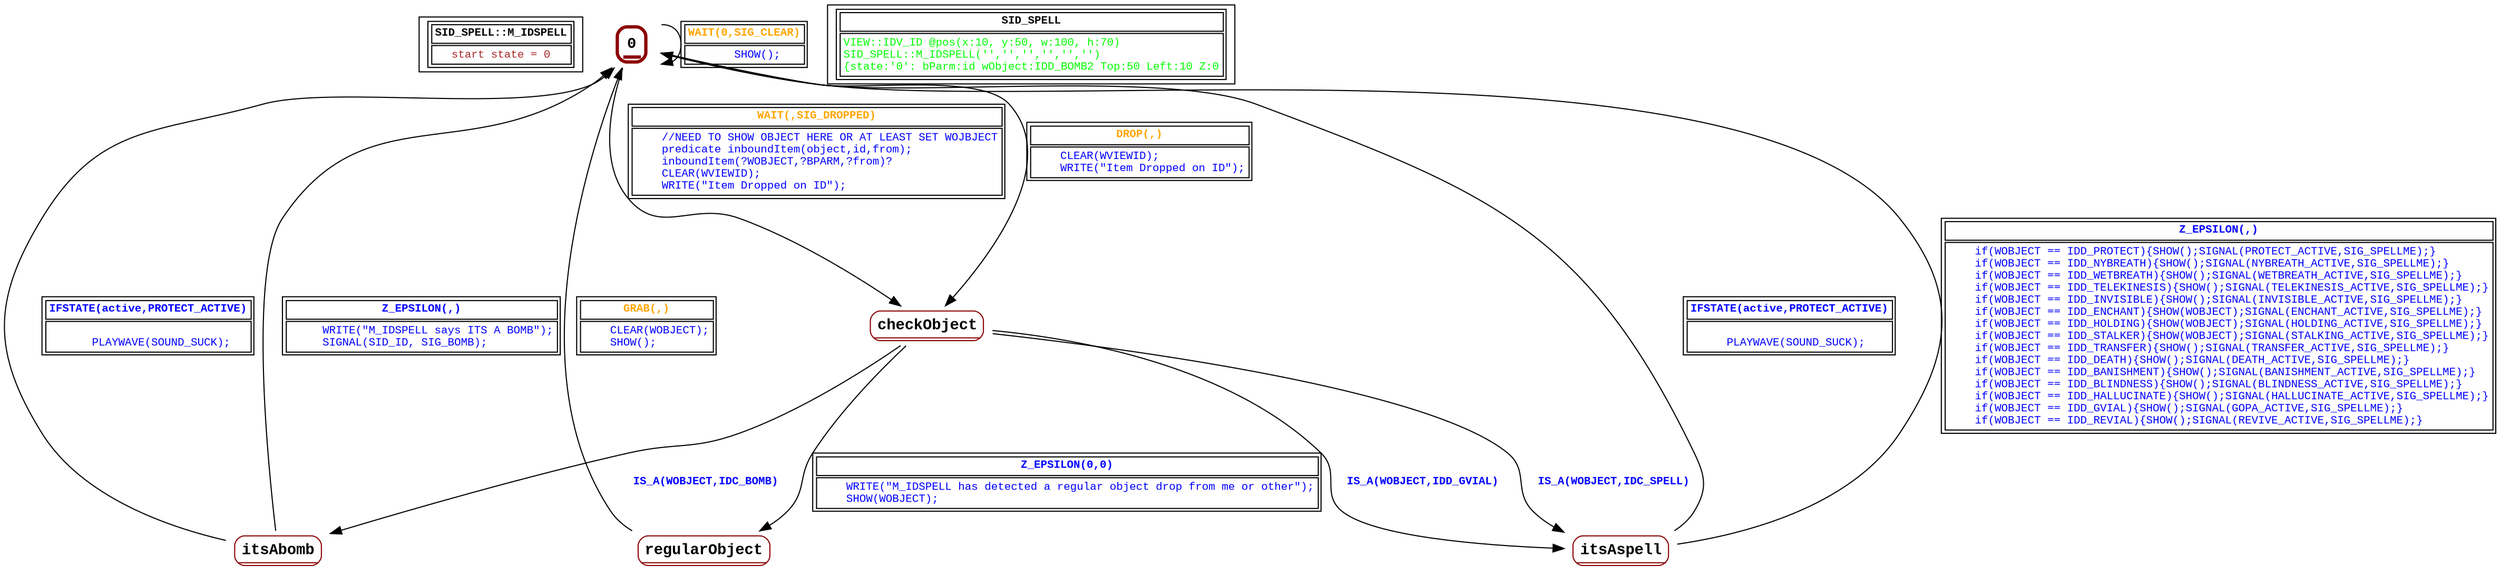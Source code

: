 digraph Automaton {
 fontname="Courier New"
	node [shape=oval, fontname="Courier New"];
	filename[shape = record, fontsize=10, label=< <table border="1"><tr><td><b>SID_SPELL::M_IDSPELL<br align="left"/></b></td></tr>
<tr><td><font point-size="10" color ="brown">start state = 0<br align="left"/></font></td></tr></table>>
];
	0[shape = none, fontsize=14, label=< <table border="3" color="darkred" style="rounded"><tr><td sides="b"><b>0<br align="left"/></b></td></tr>
</table>>];
"0" -> "checkObject" [fontcolor=orange,fontsize=10,fontname="Courier New", label=< <table border="1"><tr><td><b>DROP(,)<br align="left"/></b></td></tr>
<tr><td><font point-size="10" color ="blue">    CLEAR(WVIEWID);<br align="left"/>    WRITE(&quot;Item Dropped on ID&quot;);<br align="left"/></font></td></tr></table>>
];
"0" -> "checkObject" [fontcolor=orange,fontsize=10,fontname="Courier New", label=< <table border="1"><tr><td><b>WAIT(,SIG_DROPPED)<br align="left"/></b></td></tr>
<tr><td><font point-size="10" color ="blue">    //NEED TO SHOW OBJECT HERE OR AT LEAST SET WOJBJECT<br align="left"/>    predicate inboundItem(object,id,from);<br align="left"/>    inboundItem(?WOBJECT,?BPARM,?from)?<br align="left"/>    CLEAR(WVIEWID);<br align="left"/>    WRITE(&quot;Item Dropped on ID&quot;);<br align="left"/></font></td></tr></table>>
];
"0" -> "0" [fontcolor=orange,fontsize=10,fontname="Courier New", label=< <table border="1"><tr><td><b>WAIT(0,SIG_CLEAR)<br align="left"/></b></td></tr>
<tr><td><font point-size="10" color ="blue">    SHOW();<br align="left"/></font></td></tr></table>>
];
	checkObject[shape = none, fontsize=14, label=< <table border="1" color="darkred" style="rounded"><tr><td sides="b"><b>checkObject<br align="left"/></b></td></tr>
</table>>];
"checkObject" -> "itsAbomb" [fontcolor=blue,fontsize=10,fontname="Courier New", label=< <table border="0"><tr><td><b>IS_A(WOBJECT,IDC_BOMB)<br align="left"/></b></td></tr>
</table>>
];
"checkObject" -> "itsAspell" [fontcolor=blue,fontsize=10,fontname="Courier New", label=< <table border="0"><tr><td><b>IS_A(WOBJECT,IDC_SPELL)<br align="left"/></b></td></tr>
</table>>
];
"checkObject" -> "itsAspell" [fontcolor=blue,fontsize=10,fontname="Courier New", label=< <table border="0"><tr><td><b>IS_A(WOBJECT,IDD_GVIAL)<br align="left"/></b></td></tr>
</table>>
];
"checkObject" -> "regularObject" [fontcolor=blue,fontsize=10,fontname="Courier New", label=< <table border="1"><tr><td><b>Z_EPSILON(0,0)<br align="left"/></b></td></tr>
<tr><td><font point-size="10" color ="blue">    WRITE(&quot;M_IDSPELL has detected a regular object drop from me or other&quot;);<br align="left"/>    SHOW(WOBJECT);<br align="left"/></font></td></tr></table>>
];
	itsAbomb[shape = none, fontsize=14, label=< <table border="1" color="darkred" style="rounded"><tr><td sides="b"><b>itsAbomb<br align="left"/></b></td></tr>
</table>>];
"itsAbomb" -> "0" [fontcolor=blue,fontsize=10,fontname="Courier New", label=< <table border="1"><tr><td><b>IFSTATE(active,PROTECT_ACTIVE)<br align="left"/></b></td></tr>
<tr><td><font point-size="10" color ="blue"> <br align="left"/>    PLAYWAVE(SOUND_SUCK);<br align="left"/></font></td></tr></table>>
];
"itsAbomb" -> "0" [fontcolor=blue,fontsize=10,fontname="Courier New", label=< <table border="1"><tr><td><b>Z_EPSILON(,)<br align="left"/></b></td></tr>
<tr><td><font point-size="10" color ="blue">     WRITE(&quot;M_IDSPELL says ITS A BOMB&quot;);<br align="left"/>     SIGNAL(SID_ID, SIG_BOMB);<br align="left"/></font></td></tr></table>>
];
	itsAspell[shape = none, fontsize=14, label=< <table border="1" color="darkred" style="rounded"><tr><td sides="b"><b>itsAspell<br align="left"/></b></td></tr>
</table>>];
"itsAspell" -> "0" [fontcolor=blue,fontsize=10,fontname="Courier New", label=< <table border="1"><tr><td><b>IFSTATE(active,PROTECT_ACTIVE)<br align="left"/></b></td></tr>
<tr><td><font point-size="10" color ="blue"> <br align="left"/>  PLAYWAVE(SOUND_SUCK);<br align="left"/></font></td></tr></table>>
];
"itsAspell" -> "0" [fontcolor=blue,fontsize=10,fontname="Courier New", label=< <table border="1"><tr><td><b>Z_EPSILON(,)<br align="left"/></b></td></tr>
<tr><td><font point-size="10" color ="blue">    if(WOBJECT == IDD_PROTECT)&#123;SHOW();SIGNAL(PROTECT_ACTIVE,SIG_SPELLME);&#125;<br align="left"/>    if(WOBJECT == IDD_NYBREATH)&#123;SHOW();SIGNAL(NYBREATH_ACTIVE,SIG_SPELLME);&#125;<br align="left"/>    if(WOBJECT == IDD_WETBREATH)&#123;SHOW();SIGNAL(WETBREATH_ACTIVE,SIG_SPELLME);&#125;<br align="left"/>    if(WOBJECT == IDD_TELEKINESIS)&#123;SHOW();SIGNAL(TELEKINESIS_ACTIVE,SIG_SPELLME);&#125;<br align="left"/>    if(WOBJECT == IDD_INVISIBLE)&#123;SHOW();SIGNAL(INVISIBLE_ACTIVE,SIG_SPELLME);&#125;<br align="left"/>    if(WOBJECT == IDD_ENCHANT)&#123;SHOW(WOBJECT);SIGNAL(ENCHANT_ACTIVE,SIG_SPELLME);&#125;<br align="left"/>    if(WOBJECT == IDD_HOLDING)&#123;SHOW(WOBJECT);SIGNAL(HOLDING_ACTIVE,SIG_SPELLME);&#125;<br align="left"/>    if(WOBJECT == IDD_STALKER)&#123;SHOW(WOBJECT);SIGNAL(STALKING_ACTIVE,SIG_SPELLME);&#125;<br align="left"/>    if(WOBJECT == IDD_TRANSFER)&#123;SHOW();SIGNAL(TRANSFER_ACTIVE,SIG_SPELLME);&#125;<br align="left"/>    if(WOBJECT == IDD_DEATH)&#123;SHOW();SIGNAL(DEATH_ACTIVE,SIG_SPELLME);&#125;<br align="left"/>    if(WOBJECT == IDD_BANISHMENT)&#123;SHOW();SIGNAL(BANISHMENT_ACTIVE,SIG_SPELLME);&#125;<br align="left"/>    if(WOBJECT == IDD_BLINDNESS)&#123;SHOW();SIGNAL(BLINDNESS_ACTIVE,SIG_SPELLME);&#125;<br align="left"/>    if(WOBJECT == IDD_HALLUCINATE)&#123;SHOW();SIGNAL(HALLUCINATE_ACTIVE,SIG_SPELLME);&#125;<br align="left"/>    if(WOBJECT == IDD_GVIAL)&#123;SHOW();SIGNAL(GOPA_ACTIVE,SIG_SPELLME);&#125;<br align="left"/>    if(WOBJECT == IDD_REVIAL)&#123;SHOW();SIGNAL(REVIVE_ACTIVE,SIG_SPELLME);&#125;<br align="left"/></font></td></tr></table>>
];
	regularObject[shape = none, fontsize=14, label=< <table border="1" color="darkred" style="rounded"><tr><td sides="b"><b>regularObject<br align="left"/></b></td></tr>
</table>>];
"regularObject" -> "0" [fontcolor=orange,fontsize=10,fontname="Courier New", label=< <table border="1"><tr><td><b>GRAB(,)<br align="left"/></b></td></tr>
<tr><td><font point-size="10" color ="blue">    CLEAR(WOBJECT);<br align="left"/>    SHOW();<br align="left"/></font></td></tr></table>>
];
	status[shape = record, fontsize=10, label=< <table border="1"><tr><td><b>SID_SPELL<br align="left"/></b></td></tr>
<tr><td><font point-size="10" color ="green">VIEW::IDV_ID @pos(x:10, y:50, w:100, h:70)<br align="left"/>SID_SPELL::M_IDSPELL(&apos;&apos;,&apos;&apos;,&apos;&apos;,&apos;&apos;,&apos;&apos;,&apos;&apos;)<br align="left"/>			&#123;state:&apos;0&apos;: bParm:id wObject:IDD_BOMB2 Top:50 Left:10 Z:0<br align="left"/></font></td></tr></table>>
];
}
